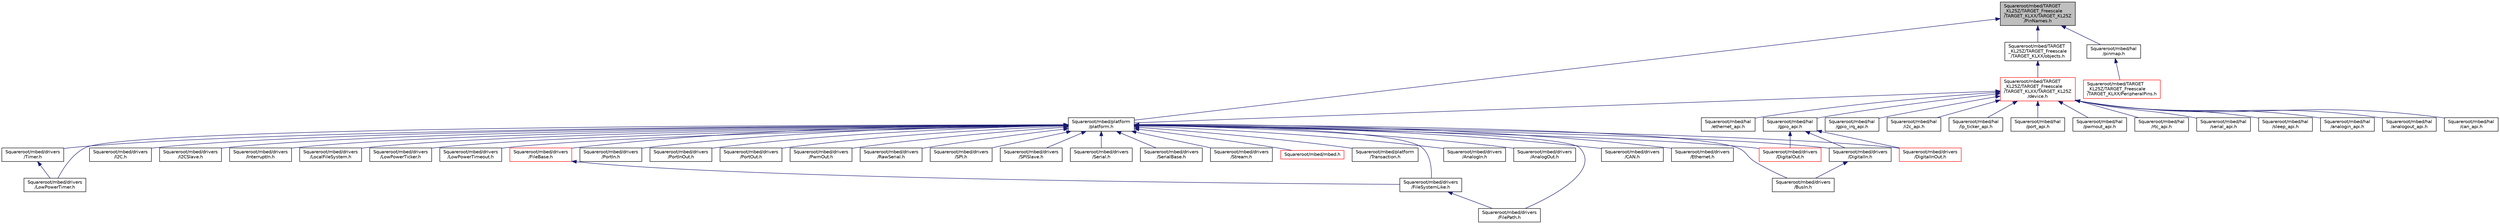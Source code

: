digraph "Squareroot/mbed/TARGET_KL25Z/TARGET_Freescale/TARGET_KLXX/TARGET_KL25Z/PinNames.h"
{
 // LATEX_PDF_SIZE
  edge [fontname="Helvetica",fontsize="10",labelfontname="Helvetica",labelfontsize="10"];
  node [fontname="Helvetica",fontsize="10",shape=record];
  Node1 [label="Squareroot/mbed/TARGET\l_KL25Z/TARGET_Freescale\l/TARGET_KLXX/TARGET_KL25Z\l/PinNames.h",height=0.2,width=0.4,color="black", fillcolor="grey75", style="filled", fontcolor="black",tooltip=" "];
  Node1 -> Node2 [dir="back",color="midnightblue",fontsize="10",style="solid",fontname="Helvetica"];
  Node2 [label="Squareroot/mbed/TARGET\l_KL25Z/TARGET_Freescale\l/TARGET_KLXX/objects.h",height=0.2,width=0.4,color="black", fillcolor="white", style="filled",URL="$objects_8h.html",tooltip=" "];
  Node2 -> Node3 [dir="back",color="midnightblue",fontsize="10",style="solid",fontname="Helvetica"];
  Node3 [label="Squareroot/mbed/TARGET\l_KL25Z/TARGET_Freescale\l/TARGET_KLXX/TARGET_KL25Z\l/device.h",height=0.2,width=0.4,color="red", fillcolor="white", style="filled",URL="$device_8h.html",tooltip=" "];
  Node3 -> Node4 [dir="back",color="midnightblue",fontsize="10",style="solid",fontname="Helvetica"];
  Node4 [label="Squareroot/mbed/hal\l/analogin_api.h",height=0.2,width=0.4,color="black", fillcolor="white", style="filled",URL="$analogin__api_8h.html",tooltip=" "];
  Node3 -> Node5 [dir="back",color="midnightblue",fontsize="10",style="solid",fontname="Helvetica"];
  Node5 [label="Squareroot/mbed/hal\l/analogout_api.h",height=0.2,width=0.4,color="black", fillcolor="white", style="filled",URL="$analogout__api_8h.html",tooltip=" "];
  Node3 -> Node6 [dir="back",color="midnightblue",fontsize="10",style="solid",fontname="Helvetica"];
  Node6 [label="Squareroot/mbed/hal\l/can_api.h",height=0.2,width=0.4,color="black", fillcolor="white", style="filled",URL="$can__api_8h.html",tooltip=" "];
  Node3 -> Node7 [dir="back",color="midnightblue",fontsize="10",style="solid",fontname="Helvetica"];
  Node7 [label="Squareroot/mbed/hal\l/ethernet_api.h",height=0.2,width=0.4,color="black", fillcolor="white", style="filled",URL="$ethernet__api_8h.html",tooltip=" "];
  Node3 -> Node8 [dir="back",color="midnightblue",fontsize="10",style="solid",fontname="Helvetica"];
  Node8 [label="Squareroot/mbed/hal\l/gpio_api.h",height=0.2,width=0.4,color="black", fillcolor="white", style="filled",URL="$gpio__api_8h.html",tooltip=" "];
  Node8 -> Node9 [dir="back",color="midnightblue",fontsize="10",style="solid",fontname="Helvetica"];
  Node9 [label="Squareroot/mbed/drivers\l/DigitalIn.h",height=0.2,width=0.4,color="black", fillcolor="white", style="filled",URL="$_digital_in_8h.html",tooltip=" "];
  Node9 -> Node10 [dir="back",color="midnightblue",fontsize="10",style="solid",fontname="Helvetica"];
  Node10 [label="Squareroot/mbed/drivers\l/BusIn.h",height=0.2,width=0.4,color="black", fillcolor="white", style="filled",URL="$_bus_in_8h.html",tooltip=" "];
  Node8 -> Node11 [dir="back",color="midnightblue",fontsize="10",style="solid",fontname="Helvetica"];
  Node11 [label="Squareroot/mbed/drivers\l/DigitalInOut.h",height=0.2,width=0.4,color="red", fillcolor="white", style="filled",URL="$_digital_in_out_8h.html",tooltip=" "];
  Node8 -> Node13 [dir="back",color="midnightblue",fontsize="10",style="solid",fontname="Helvetica"];
  Node13 [label="Squareroot/mbed/drivers\l/DigitalOut.h",height=0.2,width=0.4,color="red", fillcolor="white", style="filled",URL="$_digital_out_8h.html",tooltip=" "];
  Node3 -> Node15 [dir="back",color="midnightblue",fontsize="10",style="solid",fontname="Helvetica"];
  Node15 [label="Squareroot/mbed/hal\l/gpio_irq_api.h",height=0.2,width=0.4,color="black", fillcolor="white", style="filled",URL="$gpio__irq__api_8h.html",tooltip=" "];
  Node3 -> Node16 [dir="back",color="midnightblue",fontsize="10",style="solid",fontname="Helvetica"];
  Node16 [label="Squareroot/mbed/hal\l/i2c_api.h",height=0.2,width=0.4,color="black", fillcolor="white", style="filled",URL="$i2c__api_8h.html",tooltip=" "];
  Node3 -> Node17 [dir="back",color="midnightblue",fontsize="10",style="solid",fontname="Helvetica"];
  Node17 [label="Squareroot/mbed/hal\l/lp_ticker_api.h",height=0.2,width=0.4,color="black", fillcolor="white", style="filled",URL="$lp__ticker__api_8h.html",tooltip=" "];
  Node3 -> Node18 [dir="back",color="midnightblue",fontsize="10",style="solid",fontname="Helvetica"];
  Node18 [label="Squareroot/mbed/hal\l/port_api.h",height=0.2,width=0.4,color="black", fillcolor="white", style="filled",URL="$port__api_8h.html",tooltip=" "];
  Node3 -> Node19 [dir="back",color="midnightblue",fontsize="10",style="solid",fontname="Helvetica"];
  Node19 [label="Squareroot/mbed/hal\l/pwmout_api.h",height=0.2,width=0.4,color="black", fillcolor="white", style="filled",URL="$pwmout__api_8h.html",tooltip=" "];
  Node3 -> Node20 [dir="back",color="midnightblue",fontsize="10",style="solid",fontname="Helvetica"];
  Node20 [label="Squareroot/mbed/hal\l/rtc_api.h",height=0.2,width=0.4,color="black", fillcolor="white", style="filled",URL="$rtc__api_8h.html",tooltip=" "];
  Node3 -> Node21 [dir="back",color="midnightblue",fontsize="10",style="solid",fontname="Helvetica"];
  Node21 [label="Squareroot/mbed/hal\l/serial_api.h",height=0.2,width=0.4,color="black", fillcolor="white", style="filled",URL="$serial__api_8h.html",tooltip=" "];
  Node3 -> Node22 [dir="back",color="midnightblue",fontsize="10",style="solid",fontname="Helvetica"];
  Node22 [label="Squareroot/mbed/hal\l/sleep_api.h",height=0.2,width=0.4,color="black", fillcolor="white", style="filled",URL="$sleep__api_8h.html",tooltip=" "];
  Node3 -> Node35 [dir="back",color="midnightblue",fontsize="10",style="solid",fontname="Helvetica"];
  Node35 [label="Squareroot/mbed/platform\l/platform.h",height=0.2,width=0.4,color="black", fillcolor="white", style="filled",URL="$platform_8h.html",tooltip=" "];
  Node35 -> Node36 [dir="back",color="midnightblue",fontsize="10",style="solid",fontname="Helvetica"];
  Node36 [label="Squareroot/mbed/drivers\l/AnalogIn.h",height=0.2,width=0.4,color="black", fillcolor="white", style="filled",URL="$_analog_in_8h.html",tooltip=" "];
  Node35 -> Node37 [dir="back",color="midnightblue",fontsize="10",style="solid",fontname="Helvetica"];
  Node37 [label="Squareroot/mbed/drivers\l/AnalogOut.h",height=0.2,width=0.4,color="black", fillcolor="white", style="filled",URL="$_analog_out_8h.html",tooltip=" "];
  Node35 -> Node10 [dir="back",color="midnightblue",fontsize="10",style="solid",fontname="Helvetica"];
  Node35 -> Node38 [dir="back",color="midnightblue",fontsize="10",style="solid",fontname="Helvetica"];
  Node38 [label="Squareroot/mbed/drivers\l/CAN.h",height=0.2,width=0.4,color="black", fillcolor="white", style="filled",URL="$_c_a_n_8h.html",tooltip=" "];
  Node35 -> Node9 [dir="back",color="midnightblue",fontsize="10",style="solid",fontname="Helvetica"];
  Node35 -> Node11 [dir="back",color="midnightblue",fontsize="10",style="solid",fontname="Helvetica"];
  Node35 -> Node13 [dir="back",color="midnightblue",fontsize="10",style="solid",fontname="Helvetica"];
  Node35 -> Node39 [dir="back",color="midnightblue",fontsize="10",style="solid",fontname="Helvetica"];
  Node39 [label="Squareroot/mbed/drivers\l/Ethernet.h",height=0.2,width=0.4,color="black", fillcolor="white", style="filled",URL="$_ethernet_8h.html",tooltip=" "];
  Node35 -> Node40 [dir="back",color="midnightblue",fontsize="10",style="solid",fontname="Helvetica"];
  Node40 [label="Squareroot/mbed/drivers\l/FileBase.h",height=0.2,width=0.4,color="red", fillcolor="white", style="filled",URL="$_file_base_8h.html",tooltip=" "];
  Node40 -> Node44 [dir="back",color="midnightblue",fontsize="10",style="solid",fontname="Helvetica"];
  Node44 [label="Squareroot/mbed/drivers\l/FileSystemLike.h",height=0.2,width=0.4,color="black", fillcolor="white", style="filled",URL="$_file_system_like_8h.html",tooltip=" "];
  Node44 -> Node42 [dir="back",color="midnightblue",fontsize="10",style="solid",fontname="Helvetica"];
  Node42 [label="Squareroot/mbed/drivers\l/FilePath.h",height=0.2,width=0.4,color="black", fillcolor="white", style="filled",URL="$_file_path_8h.html",tooltip=" "];
  Node35 -> Node42 [dir="back",color="midnightblue",fontsize="10",style="solid",fontname="Helvetica"];
  Node35 -> Node44 [dir="back",color="midnightblue",fontsize="10",style="solid",fontname="Helvetica"];
  Node35 -> Node45 [dir="back",color="midnightblue",fontsize="10",style="solid",fontname="Helvetica"];
  Node45 [label="Squareroot/mbed/drivers\l/I2C.h",height=0.2,width=0.4,color="black", fillcolor="white", style="filled",URL="$_i2_c_8h.html",tooltip=" "];
  Node35 -> Node46 [dir="back",color="midnightblue",fontsize="10",style="solid",fontname="Helvetica"];
  Node46 [label="Squareroot/mbed/drivers\l/I2CSlave.h",height=0.2,width=0.4,color="black", fillcolor="white", style="filled",URL="$_i2_c_slave_8h.html",tooltip=" "];
  Node35 -> Node47 [dir="back",color="midnightblue",fontsize="10",style="solid",fontname="Helvetica"];
  Node47 [label="Squareroot/mbed/drivers\l/InterruptIn.h",height=0.2,width=0.4,color="black", fillcolor="white", style="filled",URL="$_interrupt_in_8h.html",tooltip=" "];
  Node35 -> Node48 [dir="back",color="midnightblue",fontsize="10",style="solid",fontname="Helvetica"];
  Node48 [label="Squareroot/mbed/drivers\l/LocalFileSystem.h",height=0.2,width=0.4,color="black", fillcolor="white", style="filled",URL="$_local_file_system_8h.html",tooltip=" "];
  Node35 -> Node29 [dir="back",color="midnightblue",fontsize="10",style="solid",fontname="Helvetica"];
  Node29 [label="Squareroot/mbed/drivers\l/LowPowerTicker.h",height=0.2,width=0.4,color="black", fillcolor="white", style="filled",URL="$_low_power_ticker_8h.html",tooltip=" "];
  Node35 -> Node49 [dir="back",color="midnightblue",fontsize="10",style="solid",fontname="Helvetica"];
  Node49 [label="Squareroot/mbed/drivers\l/LowPowerTimeout.h",height=0.2,width=0.4,color="black", fillcolor="white", style="filled",URL="$_low_power_timeout_8h.html",tooltip=" "];
  Node35 -> Node26 [dir="back",color="midnightblue",fontsize="10",style="solid",fontname="Helvetica"];
  Node26 [label="Squareroot/mbed/drivers\l/LowPowerTimer.h",height=0.2,width=0.4,color="black", fillcolor="white", style="filled",URL="$_low_power_timer_8h.html",tooltip=" "];
  Node35 -> Node50 [dir="back",color="midnightblue",fontsize="10",style="solid",fontname="Helvetica"];
  Node50 [label="Squareroot/mbed/drivers\l/PortIn.h",height=0.2,width=0.4,color="black", fillcolor="white", style="filled",URL="$_port_in_8h.html",tooltip=" "];
  Node35 -> Node51 [dir="back",color="midnightblue",fontsize="10",style="solid",fontname="Helvetica"];
  Node51 [label="Squareroot/mbed/drivers\l/PortInOut.h",height=0.2,width=0.4,color="black", fillcolor="white", style="filled",URL="$_port_in_out_8h.html",tooltip=" "];
  Node35 -> Node52 [dir="back",color="midnightblue",fontsize="10",style="solid",fontname="Helvetica"];
  Node52 [label="Squareroot/mbed/drivers\l/PortOut.h",height=0.2,width=0.4,color="black", fillcolor="white", style="filled",URL="$_port_out_8h.html",tooltip=" "];
  Node35 -> Node53 [dir="back",color="midnightblue",fontsize="10",style="solid",fontname="Helvetica"];
  Node53 [label="Squareroot/mbed/drivers\l/PwmOut.h",height=0.2,width=0.4,color="black", fillcolor="white", style="filled",URL="$_pwm_out_8h.html",tooltip=" "];
  Node35 -> Node54 [dir="back",color="midnightblue",fontsize="10",style="solid",fontname="Helvetica"];
  Node54 [label="Squareroot/mbed/drivers\l/RawSerial.h",height=0.2,width=0.4,color="black", fillcolor="white", style="filled",URL="$_raw_serial_8h.html",tooltip=" "];
  Node35 -> Node55 [dir="back",color="midnightblue",fontsize="10",style="solid",fontname="Helvetica"];
  Node55 [label="Squareroot/mbed/drivers\l/SPI.h",height=0.2,width=0.4,color="black", fillcolor="white", style="filled",URL="$_s_p_i_8h.html",tooltip=" "];
  Node35 -> Node56 [dir="back",color="midnightblue",fontsize="10",style="solid",fontname="Helvetica"];
  Node56 [label="Squareroot/mbed/drivers\l/SPISlave.h",height=0.2,width=0.4,color="black", fillcolor="white", style="filled",URL="$_s_p_i_slave_8h.html",tooltip=" "];
  Node35 -> Node57 [dir="back",color="midnightblue",fontsize="10",style="solid",fontname="Helvetica"];
  Node57 [label="Squareroot/mbed/drivers\l/Serial.h",height=0.2,width=0.4,color="black", fillcolor="white", style="filled",URL="$_serial_8h.html",tooltip=" "];
  Node35 -> Node58 [dir="back",color="midnightblue",fontsize="10",style="solid",fontname="Helvetica"];
  Node58 [label="Squareroot/mbed/drivers\l/SerialBase.h",height=0.2,width=0.4,color="black", fillcolor="white", style="filled",URL="$_serial_base_8h.html",tooltip=" "];
  Node35 -> Node43 [dir="back",color="midnightblue",fontsize="10",style="solid",fontname="Helvetica"];
  Node43 [label="Squareroot/mbed/drivers\l/Stream.h",height=0.2,width=0.4,color="black", fillcolor="white", style="filled",URL="$_stream_8h.html",tooltip=" "];
  Node35 -> Node25 [dir="back",color="midnightblue",fontsize="10",style="solid",fontname="Helvetica"];
  Node25 [label="Squareroot/mbed/drivers\l/Timer.h",height=0.2,width=0.4,color="black", fillcolor="white", style="filled",URL="$_timer_8h.html",tooltip=" "];
  Node25 -> Node26 [dir="back",color="midnightblue",fontsize="10",style="solid",fontname="Helvetica"];
  Node35 -> Node59 [dir="back",color="midnightblue",fontsize="10",style="solid",fontname="Helvetica"];
  Node59 [label="Squareroot/mbed/mbed.h",height=0.2,width=0.4,color="red", fillcolor="white", style="filled",URL="$mbed_8h.html",tooltip=" "];
  Node35 -> Node61 [dir="back",color="midnightblue",fontsize="10",style="solid",fontname="Helvetica"];
  Node61 [label="Squareroot/mbed/platform\l/Transaction.h",height=0.2,width=0.4,color="black", fillcolor="white", style="filled",URL="$_transaction_8h.html",tooltip=" "];
  Node1 -> Node63 [dir="back",color="midnightblue",fontsize="10",style="solid",fontname="Helvetica"];
  Node63 [label="Squareroot/mbed/hal\l/pinmap.h",height=0.2,width=0.4,color="black", fillcolor="white", style="filled",URL="$pinmap_8h.html",tooltip=" "];
  Node63 -> Node64 [dir="back",color="midnightblue",fontsize="10",style="solid",fontname="Helvetica"];
  Node64 [label="Squareroot/mbed/TARGET\l_KL25Z/TARGET_Freescale\l/TARGET_KLXX/PeripheralPins.h",height=0.2,width=0.4,color="red", fillcolor="white", style="filled",URL="$_peripheral_pins_8h.html",tooltip=" "];
  Node1 -> Node35 [dir="back",color="midnightblue",fontsize="10",style="solid",fontname="Helvetica"];
}
